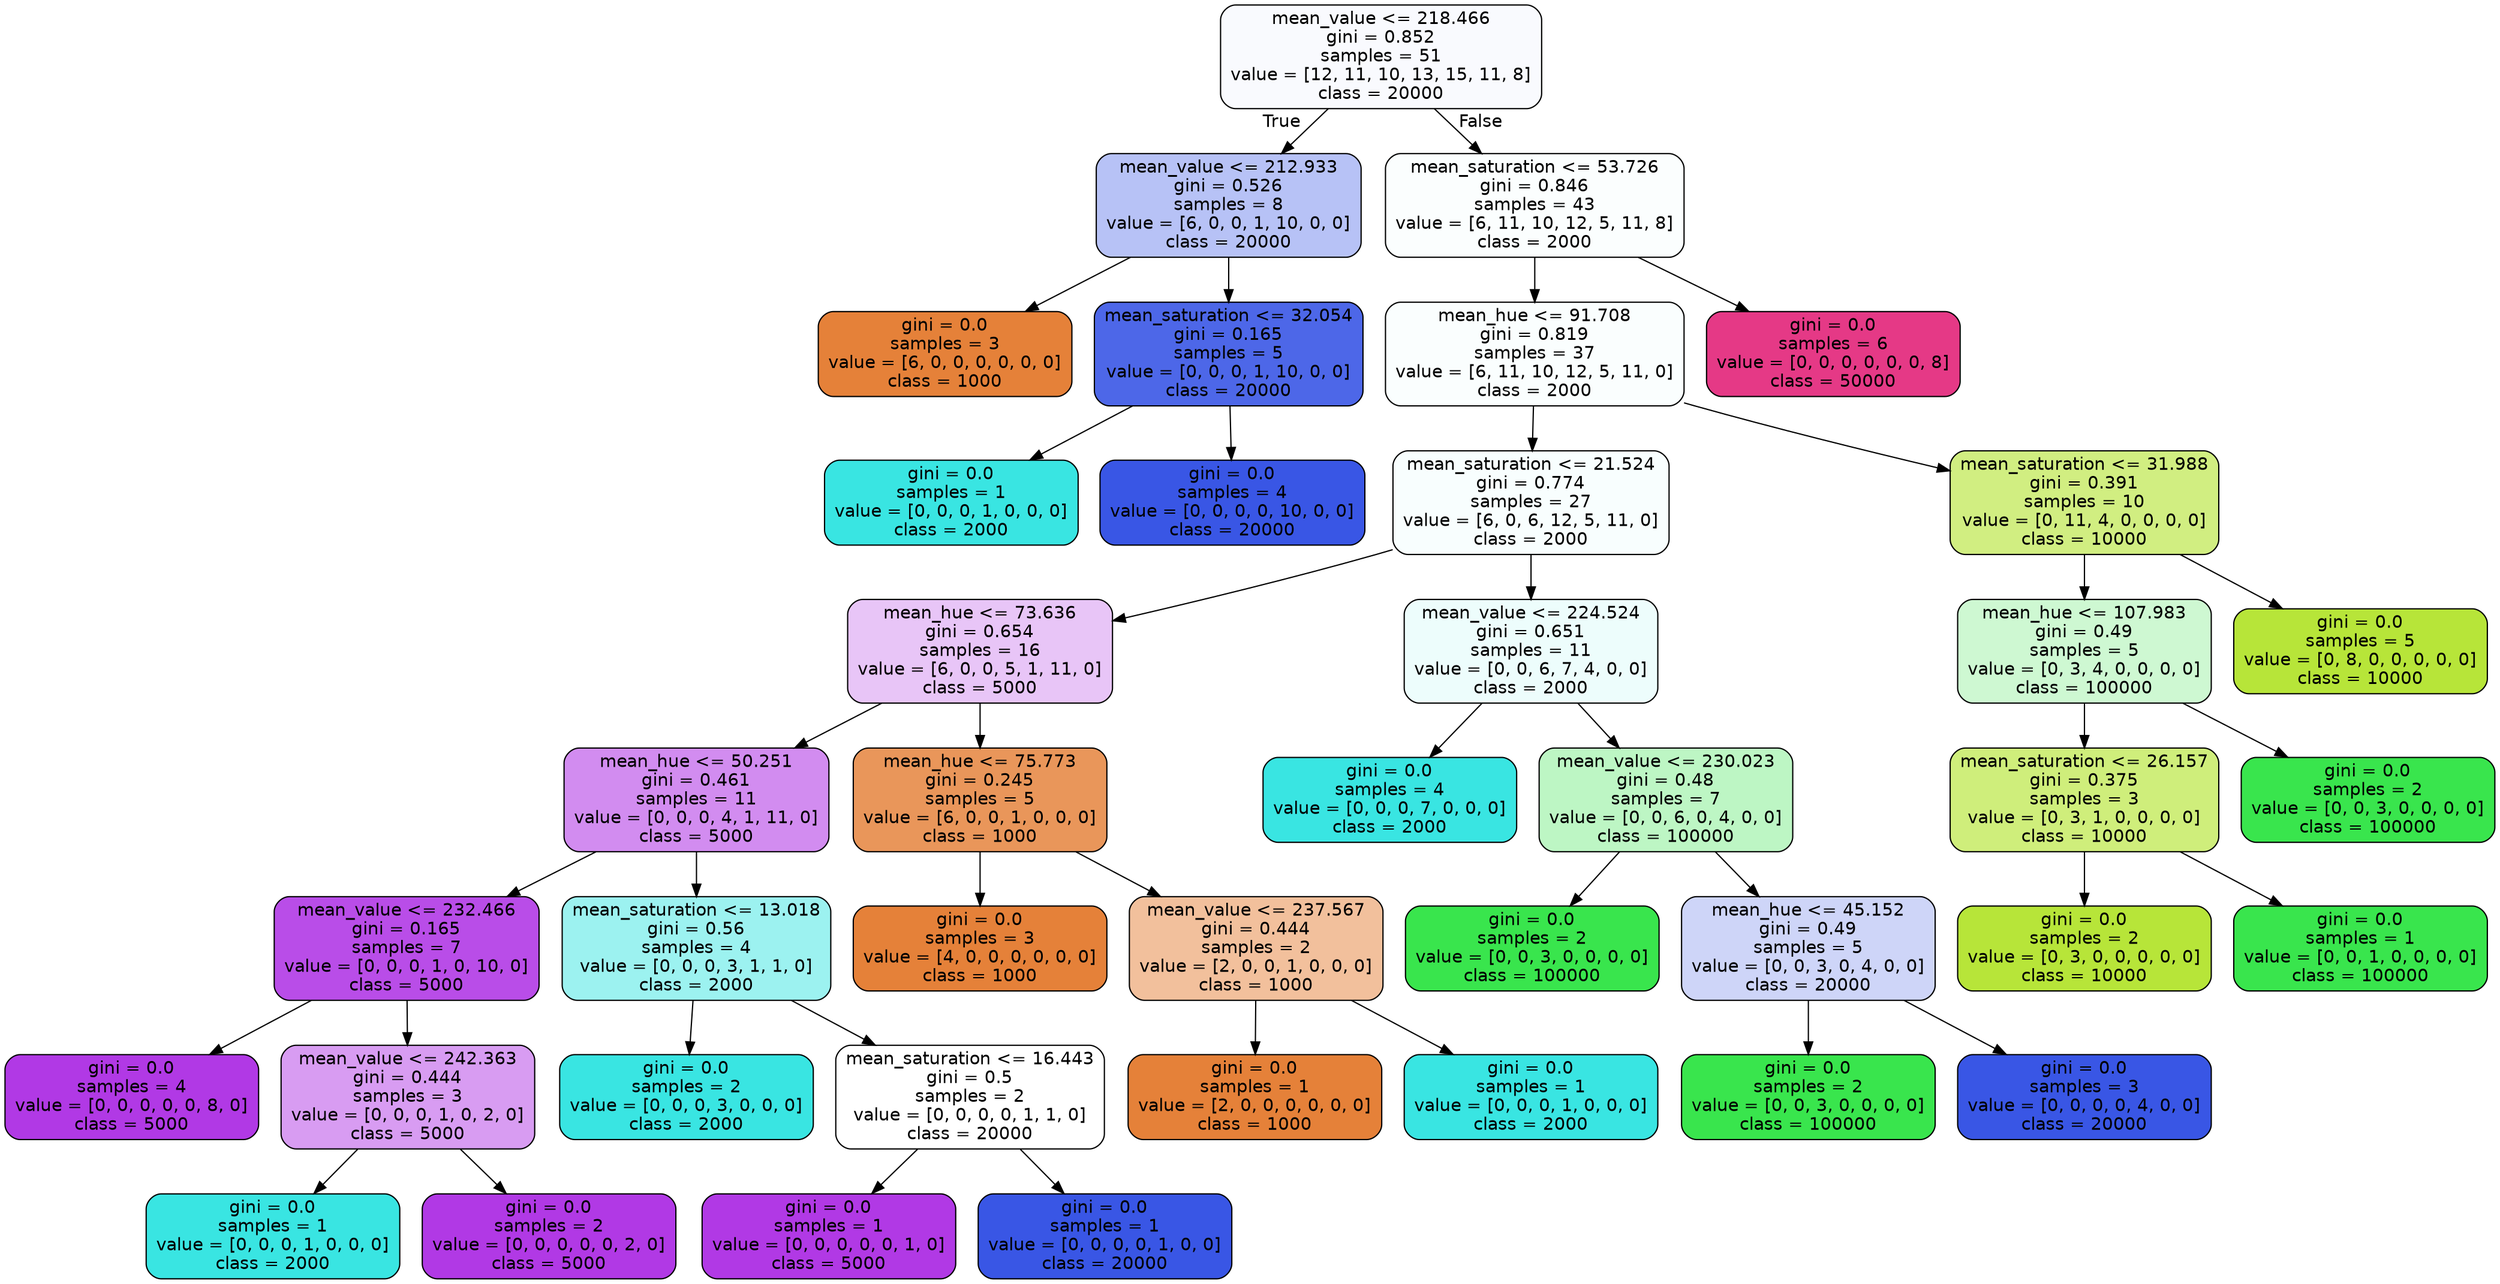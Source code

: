 digraph Tree {
node [shape=box, style="filled, rounded", color="black", fontname="helvetica"] ;
edge [fontname="helvetica"] ;
0 [label="mean_value <= 218.466\ngini = 0.852\nsamples = 51\nvalue = [12, 11, 10, 13, 15, 11, 8]\nclass = 20000", fillcolor="#f9fafe"] ;
1 [label="mean_value <= 212.933\ngini = 0.526\nsamples = 8\nvalue = [6, 0, 0, 1, 10, 0, 0]\nclass = 20000", fillcolor="#b7c2f6"] ;
0 -> 1 [labeldistance=2.5, labelangle=45, headlabel="True"] ;
2 [label="gini = 0.0\nsamples = 3\nvalue = [6, 0, 0, 0, 0, 0, 0]\nclass = 1000", fillcolor="#e58139"] ;
1 -> 2 ;
3 [label="mean_saturation <= 32.054\ngini = 0.165\nsamples = 5\nvalue = [0, 0, 0, 1, 10, 0, 0]\nclass = 20000", fillcolor="#4d67e8"] ;
1 -> 3 ;
4 [label="gini = 0.0\nsamples = 1\nvalue = [0, 0, 0, 1, 0, 0, 0]\nclass = 2000", fillcolor="#39e5e2"] ;
3 -> 4 ;
5 [label="gini = 0.0\nsamples = 4\nvalue = [0, 0, 0, 0, 10, 0, 0]\nclass = 20000", fillcolor="#3956e5"] ;
3 -> 5 ;
6 [label="mean_saturation <= 53.726\ngini = 0.846\nsamples = 43\nvalue = [6, 11, 10, 12, 5, 11, 8]\nclass = 2000", fillcolor="#fbfefe"] ;
0 -> 6 [labeldistance=2.5, labelangle=-45, headlabel="False"] ;
7 [label="mean_hue <= 91.708\ngini = 0.819\nsamples = 37\nvalue = [6, 11, 10, 12, 5, 11, 0]\nclass = 2000", fillcolor="#fafefe"] ;
6 -> 7 ;
8 [label="mean_saturation <= 21.524\ngini = 0.774\nsamples = 27\nvalue = [6, 0, 6, 12, 5, 11, 0]\nclass = 2000", fillcolor="#f8fefe"] ;
7 -> 8 ;
9 [label="mean_hue <= 73.636\ngini = 0.654\nsamples = 16\nvalue = [6, 0, 0, 5, 1, 11, 0]\nclass = 5000", fillcolor="#e8c5f7"] ;
8 -> 9 ;
10 [label="mean_hue <= 50.251\ngini = 0.461\nsamples = 11\nvalue = [0, 0, 0, 4, 1, 11, 0]\nclass = 5000", fillcolor="#d28cf0"] ;
9 -> 10 ;
11 [label="mean_value <= 232.466\ngini = 0.165\nsamples = 7\nvalue = [0, 0, 0, 1, 0, 10, 0]\nclass = 5000", fillcolor="#b94de8"] ;
10 -> 11 ;
12 [label="gini = 0.0\nsamples = 4\nvalue = [0, 0, 0, 0, 0, 8, 0]\nclass = 5000", fillcolor="#b139e5"] ;
11 -> 12 ;
13 [label="mean_value <= 242.363\ngini = 0.444\nsamples = 3\nvalue = [0, 0, 0, 1, 0, 2, 0]\nclass = 5000", fillcolor="#d89cf2"] ;
11 -> 13 ;
14 [label="gini = 0.0\nsamples = 1\nvalue = [0, 0, 0, 1, 0, 0, 0]\nclass = 2000", fillcolor="#39e5e2"] ;
13 -> 14 ;
15 [label="gini = 0.0\nsamples = 2\nvalue = [0, 0, 0, 0, 0, 2, 0]\nclass = 5000", fillcolor="#b139e5"] ;
13 -> 15 ;
16 [label="mean_saturation <= 13.018\ngini = 0.56\nsamples = 4\nvalue = [0, 0, 0, 3, 1, 1, 0]\nclass = 2000", fillcolor="#9cf2f0"] ;
10 -> 16 ;
17 [label="gini = 0.0\nsamples = 2\nvalue = [0, 0, 0, 3, 0, 0, 0]\nclass = 2000", fillcolor="#39e5e2"] ;
16 -> 17 ;
18 [label="mean_saturation <= 16.443\ngini = 0.5\nsamples = 2\nvalue = [0, 0, 0, 0, 1, 1, 0]\nclass = 20000", fillcolor="#ffffff"] ;
16 -> 18 ;
19 [label="gini = 0.0\nsamples = 1\nvalue = [0, 0, 0, 0, 0, 1, 0]\nclass = 5000", fillcolor="#b139e5"] ;
18 -> 19 ;
20 [label="gini = 0.0\nsamples = 1\nvalue = [0, 0, 0, 0, 1, 0, 0]\nclass = 20000", fillcolor="#3956e5"] ;
18 -> 20 ;
21 [label="mean_hue <= 75.773\ngini = 0.245\nsamples = 5\nvalue = [6, 0, 0, 1, 0, 0, 0]\nclass = 1000", fillcolor="#e9965a"] ;
9 -> 21 ;
22 [label="gini = 0.0\nsamples = 3\nvalue = [4, 0, 0, 0, 0, 0, 0]\nclass = 1000", fillcolor="#e58139"] ;
21 -> 22 ;
23 [label="mean_value <= 237.567\ngini = 0.444\nsamples = 2\nvalue = [2, 0, 0, 1, 0, 0, 0]\nclass = 1000", fillcolor="#f2c09c"] ;
21 -> 23 ;
24 [label="gini = 0.0\nsamples = 1\nvalue = [2, 0, 0, 0, 0, 0, 0]\nclass = 1000", fillcolor="#e58139"] ;
23 -> 24 ;
25 [label="gini = 0.0\nsamples = 1\nvalue = [0, 0, 0, 1, 0, 0, 0]\nclass = 2000", fillcolor="#39e5e2"] ;
23 -> 25 ;
26 [label="mean_value <= 224.524\ngini = 0.651\nsamples = 11\nvalue = [0, 0, 6, 7, 4, 0, 0]\nclass = 2000", fillcolor="#edfdfc"] ;
8 -> 26 ;
27 [label="gini = 0.0\nsamples = 4\nvalue = [0, 0, 0, 7, 0, 0, 0]\nclass = 2000", fillcolor="#39e5e2"] ;
26 -> 27 ;
28 [label="mean_value <= 230.023\ngini = 0.48\nsamples = 7\nvalue = [0, 0, 6, 0, 4, 0, 0]\nclass = 100000", fillcolor="#bdf6c4"] ;
26 -> 28 ;
29 [label="gini = 0.0\nsamples = 2\nvalue = [0, 0, 3, 0, 0, 0, 0]\nclass = 100000", fillcolor="#39e54d"] ;
28 -> 29 ;
30 [label="mean_hue <= 45.152\ngini = 0.49\nsamples = 5\nvalue = [0, 0, 3, 0, 4, 0, 0]\nclass = 20000", fillcolor="#ced5f8"] ;
28 -> 30 ;
31 [label="gini = 0.0\nsamples = 2\nvalue = [0, 0, 3, 0, 0, 0, 0]\nclass = 100000", fillcolor="#39e54d"] ;
30 -> 31 ;
32 [label="gini = 0.0\nsamples = 3\nvalue = [0, 0, 0, 0, 4, 0, 0]\nclass = 20000", fillcolor="#3956e5"] ;
30 -> 32 ;
33 [label="mean_saturation <= 31.988\ngini = 0.391\nsamples = 10\nvalue = [0, 11, 4, 0, 0, 0, 0]\nclass = 10000", fillcolor="#d1ee81"] ;
7 -> 33 ;
34 [label="mean_hue <= 107.983\ngini = 0.49\nsamples = 5\nvalue = [0, 3, 4, 0, 0, 0, 0]\nclass = 100000", fillcolor="#cef8d2"] ;
33 -> 34 ;
35 [label="mean_saturation <= 26.157\ngini = 0.375\nsamples = 3\nvalue = [0, 3, 1, 0, 0, 0, 0]\nclass = 10000", fillcolor="#cfee7b"] ;
34 -> 35 ;
36 [label="gini = 0.0\nsamples = 2\nvalue = [0, 3, 0, 0, 0, 0, 0]\nclass = 10000", fillcolor="#b7e539"] ;
35 -> 36 ;
37 [label="gini = 0.0\nsamples = 1\nvalue = [0, 0, 1, 0, 0, 0, 0]\nclass = 100000", fillcolor="#39e54d"] ;
35 -> 37 ;
38 [label="gini = 0.0\nsamples = 2\nvalue = [0, 0, 3, 0, 0, 0, 0]\nclass = 100000", fillcolor="#39e54d"] ;
34 -> 38 ;
39 [label="gini = 0.0\nsamples = 5\nvalue = [0, 8, 0, 0, 0, 0, 0]\nclass = 10000", fillcolor="#b7e539"] ;
33 -> 39 ;
40 [label="gini = 0.0\nsamples = 6\nvalue = [0, 0, 0, 0, 0, 0, 8]\nclass = 50000", fillcolor="#e53986"] ;
6 -> 40 ;
}
